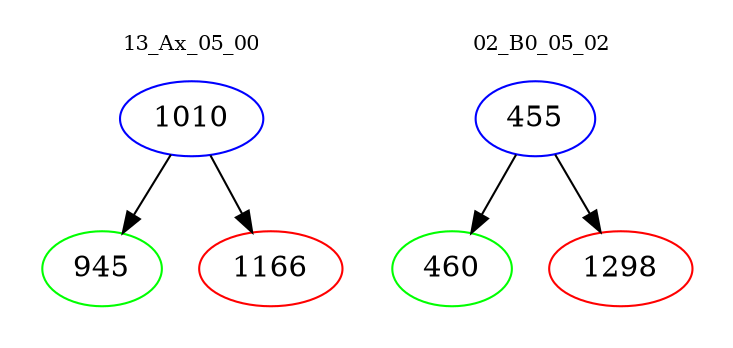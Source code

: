 digraph{
subgraph cluster_0 {
color = white
label = "13_Ax_05_00";
fontsize=10;
T0_1010 [label="1010", color="blue"]
T0_1010 -> T0_945 [color="black"]
T0_945 [label="945", color="green"]
T0_1010 -> T0_1166 [color="black"]
T0_1166 [label="1166", color="red"]
}
subgraph cluster_1 {
color = white
label = "02_B0_05_02";
fontsize=10;
T1_455 [label="455", color="blue"]
T1_455 -> T1_460 [color="black"]
T1_460 [label="460", color="green"]
T1_455 -> T1_1298 [color="black"]
T1_1298 [label="1298", color="red"]
}
}
